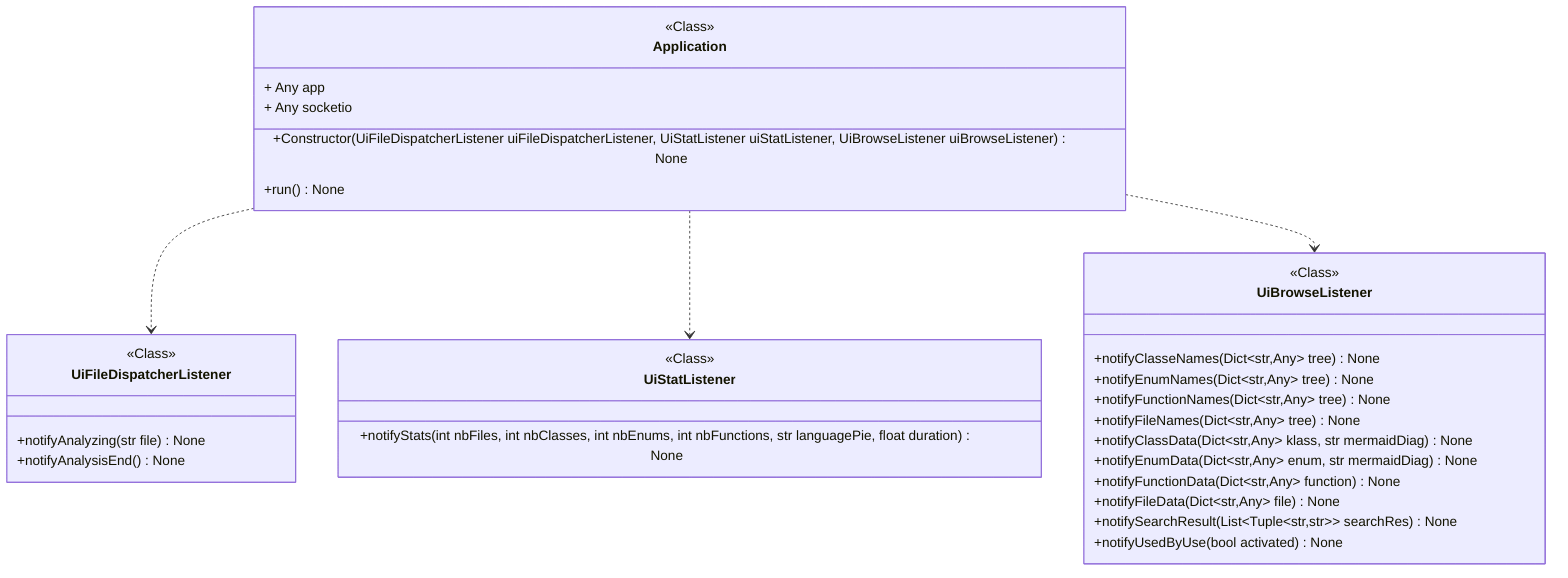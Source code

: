 classDiagram
class Application {
<<Class>>
+ Any app
+ Any socketio
+Constructor(UiFileDispatcherListener uiFileDispatcherListener, UiStatListener uiStatListener, UiBrowseListener uiBrowseListener) None
+run() None
}
class UiFileDispatcherListener {
<<Class>>
+notifyAnalyzing(str file) None
+notifyAnalysisEnd() None
}
link UiFileDispatcherListener "class££pycodeanalyzer::ui::app::UiFileDispatcherListener"
class UiStatListener {
<<Class>>
+notifyStats(int nbFiles, int nbClasses, int nbEnums, int nbFunctions, str languagePie, float duration) None
}
link UiStatListener "class££pycodeanalyzer::ui::app::UiStatListener"
class UiBrowseListener {
<<Class>>
+notifyClasseNames(Dict~str,Any~ tree) None
+notifyEnumNames(Dict~str,Any~ tree) None
+notifyFunctionNames(Dict~str,Any~ tree) None
+notifyFileNames(Dict~str,Any~ tree) None
+notifyClassData(Dict~str,Any~ klass, str mermaidDiag) None
+notifyEnumData(Dict~str,Any~ enum, str mermaidDiag) None
+notifyFunctionData(Dict~str,Any~ function) None
+notifyFileData(Dict~str,Any~ file) None
+notifySearchResult(List&lt;Tuple&lt;str,str&gt;&gt; searchRes) None
+notifyUsedByUse(bool activated) None
}
link UiBrowseListener "class££pycodeanalyzer::ui::app::UiBrowseListener"
Application ..> UiFileDispatcherListener
Application ..> UiStatListener
Application ..> UiBrowseListener